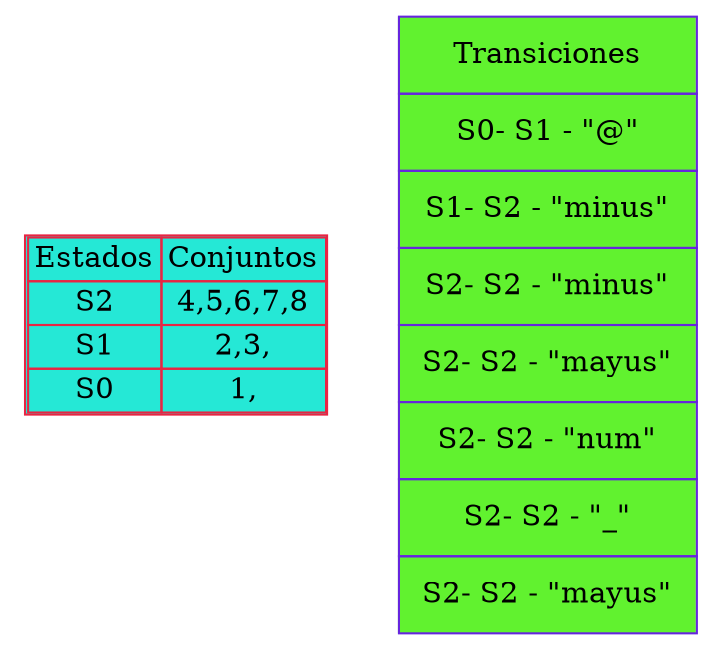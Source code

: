 digraph G{
tbl [
shape=plaintext
label=<
<table color='#E82543' cellspacing='0' bgcolor="#25E8D6">
<tr><td>Estados</td><td>Conjuntos</td></tr>
<tr><td>S2</td><td>4,5,6,7,8</td></tr>
<tr><td>S1</td><td>2,3,</td></tr>
<tr><td>S0</td><td>1,</td></tr>
</table>
>];
tb2 [
shape=plaintext
label=<
 <table color="#6625DE" border='0' cellborder='1' cellpadding='10' cellspacing='0' bgcolor="#61F22F">
<tr><td>Transiciones</td></tr>
<tr><td>S0- S1 - "@"</td></tr>
<tr><td>S1- S2 - "minus"</td></tr>
<tr><td>S2- S2 - "minus"</td></tr>
<tr><td>S2- S2 - "mayus"</td></tr>
<tr><td>S2- S2 - "num"</td></tr>
<tr><td>S2- S2 - "_"</td></tr>
<tr><td>S2- S2 - "mayus"</td></tr>
</table>
>];
}
